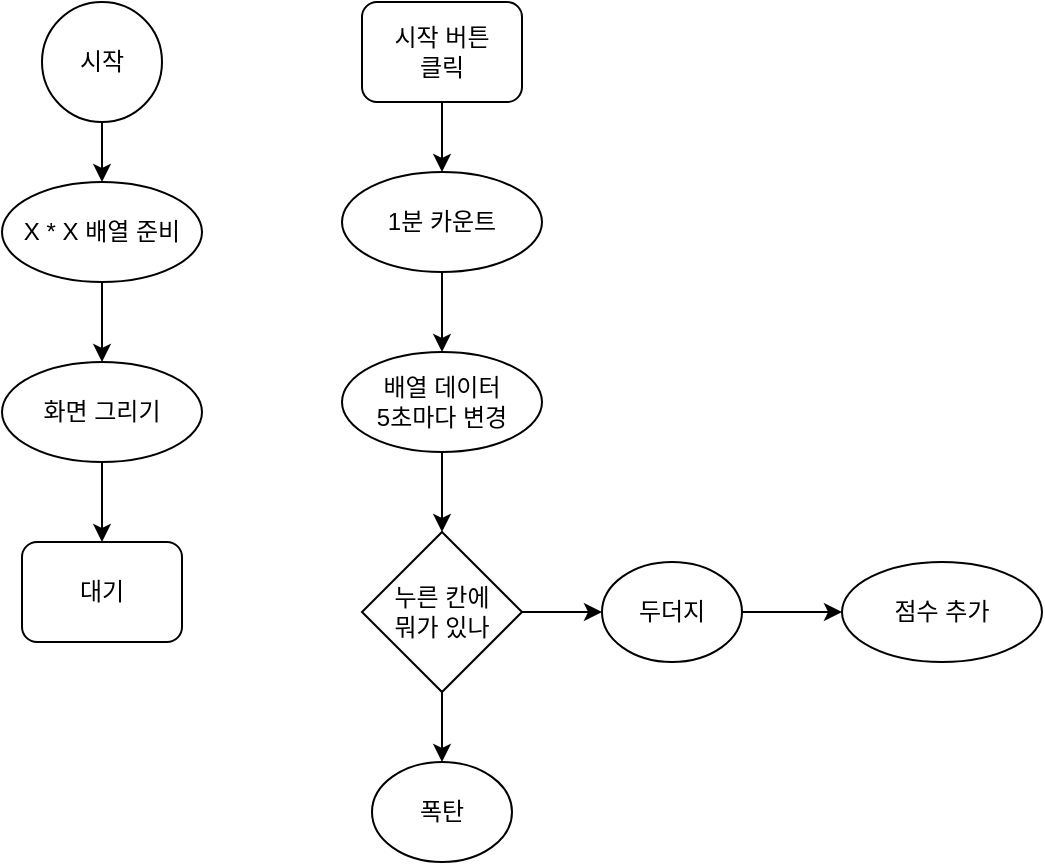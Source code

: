 <mxfile>
    <diagram id="wZjX4WimTE5_z3Nd5Qhn" name="페이지-1">
        <mxGraphModel dx="899" dy="349" grid="1" gridSize="10" guides="1" tooltips="1" connect="1" arrows="1" fold="1" page="1" pageScale="1" pageWidth="827" pageHeight="1169" math="0" shadow="0">
            <root>
                <mxCell id="0"/>
                <mxCell id="1" parent="0"/>
                <mxCell id="4" value="" style="edgeStyle=none;html=1;" edge="1" parent="1" source="2" target="3">
                    <mxGeometry relative="1" as="geometry"/>
                </mxCell>
                <mxCell id="2" value="시작" style="ellipse;whiteSpace=wrap;html=1;aspect=fixed;" vertex="1" parent="1">
                    <mxGeometry x="130" y="50" width="60" height="60" as="geometry"/>
                </mxCell>
                <mxCell id="6" value="" style="edgeStyle=none;html=1;" edge="1" parent="1" source="3" target="5">
                    <mxGeometry relative="1" as="geometry"/>
                </mxCell>
                <mxCell id="3" value="X * X 배열 준비" style="ellipse;whiteSpace=wrap;html=1;" vertex="1" parent="1">
                    <mxGeometry x="110" y="140" width="100" height="50" as="geometry"/>
                </mxCell>
                <mxCell id="10" value="" style="edgeStyle=none;html=1;" edge="1" parent="1" source="5" target="9">
                    <mxGeometry relative="1" as="geometry"/>
                </mxCell>
                <mxCell id="5" value="화면 그리기" style="ellipse;whiteSpace=wrap;html=1;" vertex="1" parent="1">
                    <mxGeometry x="110" y="230" width="100" height="50" as="geometry"/>
                </mxCell>
                <mxCell id="9" value="대기" style="rounded=1;whiteSpace=wrap;html=1;" vertex="1" parent="1">
                    <mxGeometry x="120" y="320" width="80" height="50" as="geometry"/>
                </mxCell>
                <mxCell id="43" value="" style="edgeStyle=none;html=1;" edge="1" parent="1" source="39" target="42">
                    <mxGeometry relative="1" as="geometry"/>
                </mxCell>
                <mxCell id="39" value="시작 버튼 &lt;br&gt;클릭" style="rounded=1;whiteSpace=wrap;html=1;" vertex="1" parent="1">
                    <mxGeometry x="290" y="50" width="80" height="50" as="geometry"/>
                </mxCell>
                <mxCell id="46" value="" style="edgeStyle=none;html=1;" edge="1" parent="1" source="40" target="45">
                    <mxGeometry relative="1" as="geometry"/>
                </mxCell>
                <mxCell id="40" value="배열 데이터 &lt;br&gt;5초마다 변경" style="ellipse;whiteSpace=wrap;html=1;" vertex="1" parent="1">
                    <mxGeometry x="280" y="225" width="100" height="50" as="geometry"/>
                </mxCell>
                <mxCell id="44" value="" style="edgeStyle=none;html=1;" edge="1" parent="1" source="42" target="40">
                    <mxGeometry relative="1" as="geometry"/>
                </mxCell>
                <mxCell id="42" value="1분 카운트" style="ellipse;whiteSpace=wrap;html=1;" vertex="1" parent="1">
                    <mxGeometry x="280" y="135" width="100" height="50" as="geometry"/>
                </mxCell>
                <mxCell id="48" value="" style="edgeStyle=none;html=1;" edge="1" parent="1" source="45" target="47">
                    <mxGeometry relative="1" as="geometry"/>
                </mxCell>
                <mxCell id="50" value="" style="edgeStyle=none;html=1;" edge="1" parent="1" source="45" target="49">
                    <mxGeometry relative="1" as="geometry"/>
                </mxCell>
                <mxCell id="45" value="누른 칸에&lt;br&gt;뭐가 있나" style="rhombus;whiteSpace=wrap;html=1;" vertex="1" parent="1">
                    <mxGeometry x="290" y="315" width="80" height="80" as="geometry"/>
                </mxCell>
                <mxCell id="55" value="" style="edgeStyle=none;html=1;" edge="1" parent="1" source="47" target="53">
                    <mxGeometry relative="1" as="geometry"/>
                </mxCell>
                <mxCell id="47" value="두더지" style="ellipse;whiteSpace=wrap;html=1;" vertex="1" parent="1">
                    <mxGeometry x="410" y="330" width="70" height="50" as="geometry"/>
                </mxCell>
                <mxCell id="49" value="폭탄" style="ellipse;whiteSpace=wrap;html=1;" vertex="1" parent="1">
                    <mxGeometry x="295" y="430" width="70" height="50" as="geometry"/>
                </mxCell>
                <mxCell id="53" value="점수 추가" style="ellipse;whiteSpace=wrap;html=1;" vertex="1" parent="1">
                    <mxGeometry x="530" y="330" width="100" height="50" as="geometry"/>
                </mxCell>
            </root>
        </mxGraphModel>
    </diagram>
</mxfile>